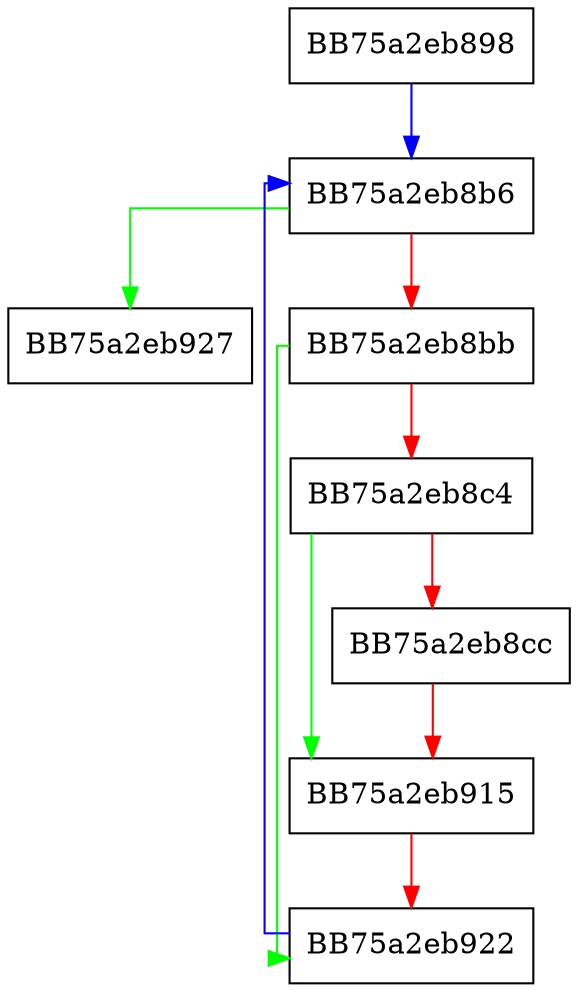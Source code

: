 digraph clear {
  node [shape="box"];
  graph [splines=ortho];
  BB75a2eb898 -> BB75a2eb8b6 [color="blue"];
  BB75a2eb8b6 -> BB75a2eb927 [color="green"];
  BB75a2eb8b6 -> BB75a2eb8bb [color="red"];
  BB75a2eb8bb -> BB75a2eb922 [color="green"];
  BB75a2eb8bb -> BB75a2eb8c4 [color="red"];
  BB75a2eb8c4 -> BB75a2eb915 [color="green"];
  BB75a2eb8c4 -> BB75a2eb8cc [color="red"];
  BB75a2eb8cc -> BB75a2eb915 [color="red"];
  BB75a2eb915 -> BB75a2eb922 [color="red"];
  BB75a2eb922 -> BB75a2eb8b6 [color="blue"];
}